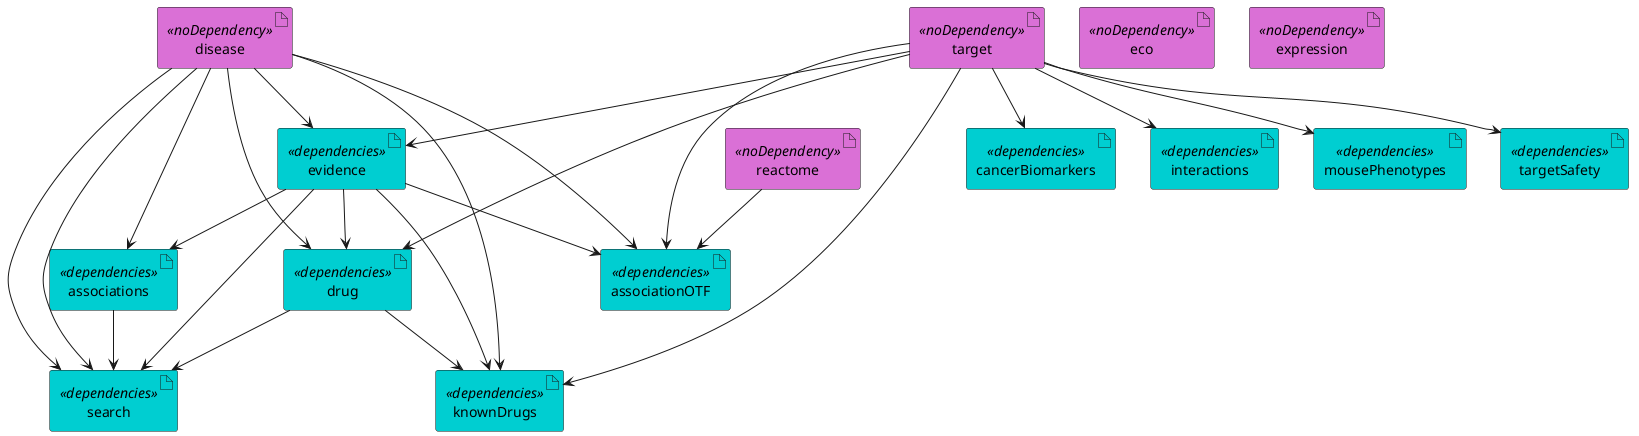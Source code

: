 @startuml
skinparam interface {
    backgroundColor<<input>> darkblue
    backgroundColor<<output>> cyan
}
skinparam artifact {
     backgroundColor<<noDependency>> orchid
     backgroundColor<<dependencies>> darkturquoise
 }
' steps
artifact associations <<dependencies>>
artifact associationOTF <<dependencies>>
artifact cancerBiomarkers <<dependencies>>
artifact disease <<noDependency>>
artifact drug <<dependencies>>
artifact eco <<noDependency>>
artifact evidence <<dependencies>>
artifact expression <<noDependency>>
artifact interactions <<dependencies>>
artifact knownDrugs <<dependencies>>
artifact mousePhenotypes <<dependencies>>
artifact reactome <<noDependency>>
artifact search <<dependencies>>
artifact target <<noDependency>>
artifact targetSafety <<dependencies>>

target --> targetSafety

evidence --> associations
disease --> associations

reactome --> associationOTF
evidence --> associationOTF
disease --> associationOTF
target --> associationOTF

target --> cancerBiomarkers

target --> mousePhenotypes

target --> drug
disease --> drug
evidence --> drug
target --> evidence
disease --> evidence

evidence --> knownDrugs
disease --> knownDrugs
target --> knownDrugs
drug --> knownDrugs

evidence --> search
disease --> search
disease --> search
drug --> search
associations --> search

target --> interactions

@enduml
